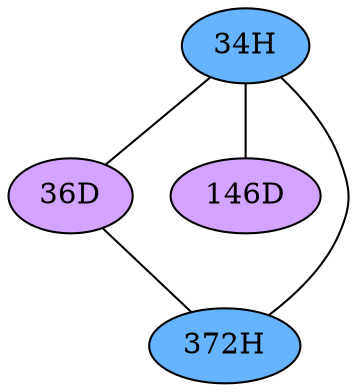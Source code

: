 // The Round Table
graph {
	"34H" [fillcolor="#66B3FF" style=radial]
	"36D" [fillcolor="#D3A4FF" style=radial]
	"34H" -- "36D" [penwidth=1]
	"34H" [fillcolor="#66B3FF" style=radial]
	"146D" [fillcolor="#D3A4FF" style=radial]
	"34H" -- "146D" [penwidth=1]
	"34H" [fillcolor="#66B3FF" style=radial]
	"372H" [fillcolor="#66B3FF" style=radial]
	"34H" -- "372H" [penwidth=1]
	"36D" [fillcolor="#D3A4FF" style=radial]
	"372H" [fillcolor="#66B3FF" style=radial]
	"36D" -- "372H" [penwidth=1]
}
